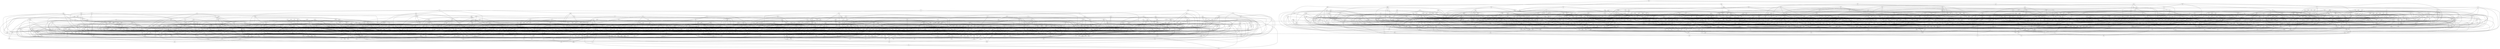graph G {

fmj -- cgz
fmj -- bbd
fmj -- jmx
fmj -- xdz
qfn -- vmq
qfn -- ljd
qfn -- rjg
qfn -- vdn
mxs -- sll
mxs -- rhj
mxs -- vnk
mxs -- klq
xvp -- qnc
xvp -- vxq
kmq -- qvz
kmq -- fcr
kmq -- sdx
nns -- dzx
nns -- gxz
nns -- mgd
nns -- fmh
xfg -- hks
xfg -- nxj
xfg -- trg
xfg -- pmc
snk -- kvn
snk -- cgz
hgb -- szk
dzt -- fbt
dzt -- fxc
dzt -- htk
nkb -- qph
nkb -- qfs
xrk -- gfx
rkz -- cbv
rkz -- tqs
rkz -- kpq
rkz -- nsh
rkz -- zcg
dzl -- cjf
dzl -- lxp
dzl -- tqb
kvn -- nmh
bts -- brz
bts -- tsz
bts -- ljs
bbh -- pxq
bbh -- hhm
bbh -- djh
bbh -- msn
bbh -- ddq
nsg -- mlr
dqv -- lls
dqv -- qvj
rld -- cxv
rld -- vmp
kjv -- kkq
jlp -- cmg
jlp -- kmv
jlp -- jqz
szp -- jvq
szp -- fln
szp -- ndd
szp -- hcb
zvq -- rcr
qnp -- brs
qnp -- pbg
qnp -- lls
fqn -- vbb
fqn -- dcx
fqn -- dgc
khn -- hsr
khn -- flf
khn -- llk
khn -- tmm
khn -- dbd
fjj -- tdm
fjj -- cbl
fjj -- qvq
bxf -- ddd
qsf -- zmr
qsf -- vtz
jbg -- cll
jbg -- pqp
jbg -- cjz
jbg -- cgz
ckc -- hgs
ckc -- gbk
grg -- bcp
xjn -- nxl
xjn -- rsl
xjn -- kjv
xjn -- qpm
xjn -- jjf
znx -- dbg
znx -- cpx
znx -- hjl
xhg -- rlv
xhg -- rsq
xhg -- ssn
xhg -- xtn
pqh -- vhz
pqh -- jqq
mqk -- ddd
mqk -- cpx
mqk -- kmk
nfl -- cfq
nfl -- snr
nfl -- mrh
jfj -- vzm
jfj -- dcc
jfj -- mpc
jfj -- xbd
mbl -- ljd
mbl -- spq
mbl -- qhz
mbl -- rhv
jrb -- bcp
ggf -- tlj
ggf -- xpr
ggf -- zns
ggf -- pqq
trl -- kfb
trl -- bpf
trl -- thd
trl -- bzh
rqq -- cfc
rqq -- qmb
rqq -- spb
cgb -- jtx
cpm -- dxf
cpm -- grr
mnl -- rmt
mnl -- tpv
mnl -- rcq
tbh -- pmc
tbh -- qkp
kms -- zlf
kms -- vgd
kms -- vmp
mtg -- hcr
qrx -- hgp
bjj -- ccv
bjj -- cbl
sld -- bpn
bkq -- dtv
bkq -- nbt
bkq -- vfc
bkq -- smd
mcn -- qcj
mcn -- pmj
mcn -- mss
mcn -- gcd
lnj -- mrv
qnc -- znp
rgj -- gxz
jhj -- grm
jhj -- dqc
jhj -- fcd
rtp -- skl
xct -- nqp
xct -- cnh
xct -- gml
lhd -- dgp
vnc -- nzk
vnc -- pmz
vnc -- bdg
vnc -- vff
qmd -- tkh
bvq -- zns
bvq -- zlh
bvq -- gks
bvq -- xvk
kjh -- gmk
kjh -- dzx
dgv -- csm
dgv -- qkp
dgv -- sls
dgv -- kkz
srp -- jln
srp -- qxn
lsm -- fgb
lsm -- jnd
lsm -- jgs
dmt -- mlp
znj -- pqn
znj -- fmh
ntt -- pkj
ntt -- hzh
nlh -- gpb
nlh -- xbq
nlr -- ngz
nlr -- xct
nlr -- zmm
nlr -- zgc
nlr -- qrn
ggh -- jjz
ggh -- cqj
ggh -- zpm
ggh -- zlf
kbs -- tfs
kbs -- kcd
kbs -- jhq
vbr -- jqq
jls -- mrj
jls -- sgj
jls -- kmk
zsb -- skj
zsb -- pqg
tnf -- hjg
tnf -- lxs
tnf -- zqp
tnf -- mlr
snc -- dcs
snc -- kqk
snc -- hsk
snc -- xpc
snc -- pmz
snc -- tnt
xck -- btj
xck -- rlv
bbl -- vhl
fvc -- ftm
fvc -- zlg
dpd -- jjz
dpd -- xck
dpd -- txs
dpd -- hks
dpd -- cgj
zgp -- jhj
zgp -- ctv
zgp -- xpl
zgp -- txt
shh -- vvn
shh -- fhq
ltv -- thd
ltv -- jlp
ltv -- rst
dhl -- kmq
dhl -- zxr
dhl -- ngp
dhl -- dtf
dhl -- hnq
qtx -- lcn
qtx -- zsr
qtx -- mvz
qtx -- gsl
zkx -- rsr
zkx -- plg
zkx -- ppv
zkx -- zrp
hqv -- zzg
qth -- fdg
qth -- bfx
qth -- ssn
rxg -- xzk
rxg -- sdk
rxg -- sxs
rxg -- fxg
rxg -- mvz
xlk -- dxf
sxc -- vhv
sxc -- jtb
sxc -- gqk
sxc -- ztk
sxc -- shh
sxc -- pns
sxc -- xdz
bfn -- mkm
bfn -- lrh
bfn -- qjm
bfn -- xjd
lkm -- tlj
lkm -- vch
lkm -- gxz
gqz -- cvz
gqz -- nkh
gqz -- sfj
gqz -- tqv
gqz -- pmj
lzj -- pgc
lzj -- rmt
lzj -- tjr
skn -- vbr
rxb -- snk
rxb -- cxz
rxb -- qth
qhv -- hcx
qhv -- zvb
qhv -- tlz
lgb -- dmn
lgb -- kcz
lgb -- crc
lgb -- htk
lgb -- tqd
lgb -- kcq
vfc -- kdh
vfc -- bzj
mxx -- qmt
mxx -- fhj
mxx -- pvc
mxx -- btj
ggj -- pkj
ggj -- dft
tgp -- bgr
tgp -- rtr
tgp -- hrg
krg -- qsr
krg -- jrb
krg -- pvk
krg -- slz
bjn -- pmv
bjn -- tgp
qpg -- cnh
qpg -- vck
qpg -- fmm
txs -- xgv
zlv -- rdp
zlv -- flb
zlv -- lxk
zlv -- nmc
mdl -- hzt
mdl -- sls
mdl -- cqd
mdl -- cln
nck -- slz
nck -- hnt
nck -- vbt
pgg -- lxn
pgg -- lxc
pgg -- sxt
gkc -- qrx
gkc -- zjd
kzq -- pff
kzq -- mft
kzq -- bpj
kzq -- plg
nkj -- smd
nkj -- xkt
nkj -- mrh
nkj -- gnt
mpv -- ctv
mpv -- cdh
mpv -- vfk
mpv -- tpv
mpv -- tng
srr -- nsf
srr -- klg
srr -- mlr
srr -- fcv
srr -- lqt
hlp -- xxz
hlp -- zsf
cnh -- lvj
cnh -- qvx
mjk -- ztr
mjk -- rtx
mjk -- vjt
lrk -- tqs
jzj -- dkx
jzj -- dsj
fbl -- jnm
fbl -- cbn
fbl -- jzj
fbl -- qxk
hkc -- zvq
hkc -- vhl
hkc -- hqv
hkc -- gch
vgp -- lqt
vgp -- zpn
vgp -- xfg
vgp -- klc
csj -- dmq
csj -- hdp
csj -- ztr
trh -- rld
trh -- jvk
pph -- hnm
pph -- qjm
hpv -- bsz
hpv -- qcd
hpv -- jrb
hpv -- hkx
tqf -- znk
tqf -- txd
tqf -- kbs
tqf -- tkh
nmp -- cgm
nmp -- zns
kzp -- klc
kzp -- kpd
rvk -- shb
rvk -- fcr
rvk -- tjj
gpb -- bds
gpb -- dgp
gpb -- hnm
mzm -- jtx
mzm -- ftk
hbf -- rdz
hbf -- hgb
qvd -- rtx
qvd -- rvk
dtm -- cxj
dtm -- sjt
dtm -- zzg
dtm -- cbv
lqp -- xdx
lqp -- vvl
lqp -- jkd
fvm -- hms
fvm -- cfq
fvm -- zgd
fvm -- fhp
fvm -- gch
cbl -- jqz
cbl -- lqt
ztr -- ntb
rcj -- jvh
rcj -- tlj
kvr -- pvk
kvr -- xcz
kvr -- zfb
kvr -- kxs
znk -- tdq
lvd -- xds
lvd -- lhv
lvd -- jbt
lvd -- pcl
cqd -- qvb
qbd -- pdp
qbd -- rdj
qbd -- hgn
qbd -- mgd
qbd -- jqn
sgx -- tjq
sgx -- jpc
crn -- jqq
crn -- sqz
crn -- rhv
crn -- smb
jrq -- hzq
jrq -- ffq
jrq -- szb
jrq -- fdg
qrr -- qpm
qrr -- gns
qrr -- vfc
qrr -- vvx
qrr -- sgt
kck -- nxl
kck -- zbm
kck -- brz
fch -- cmg
fch -- csf
jjh -- nmt
jjh -- kjf
jjh -- djk
jjh -- xdb
jjh -- dfv
lgp -- nvn
lgp -- ttr
lgp -- dqs
rgf -- kqx
hkp -- ndd
hkp -- pqh
hkp -- qnp
hkp -- dsf
hkp -- tgn
jmz -- jvm
jmz -- tqq
jmz -- kvq
jmz -- fpm
xfk -- zmv
xfk -- gtb
xfk -- qdh
xfk -- hrg
fxg -- kfb
fxg -- rhj
gkg -- dzx
cjg -- ztk
xqq -- dlv
xqq -- slb
xqq -- rgh
dzj -- gss
dzj -- gxz
qzb -- lhz
qzb -- czb
qzb -- dsf
qmb -- fcr
qmb -- lcz
bjl -- trt
bjl -- gcq
mll -- bfp
mll -- qqx
vfz -- tfz
vfz -- xdx
vfz -- lhc
zsj -- mgc
zsj -- rpf
grz -- mrj
grz -- llk
grz -- mss
grz -- qkc
lrv -- zxt
lrv -- hqv
lrv -- xjd
lrv -- vhd
cds -- dsh
cds -- kpb
cds -- jbt
cds -- pnd
cds -- xxh
gtr -- gng
gtr -- hps
gtr -- qmd
gtr -- jln
rjg -- kmk
rjg -- qbt
xkj -- jlf
npk -- pcm
npk -- bjn
npk -- hsr
qvn -- bpn
qvn -- zvq
qvn -- cpm
vjt -- pnk
tkc -- znt
tkc -- jnl
tkc -- brz
kvj -- xbq
kvj -- jns
kvj -- bvg
kvj -- pbg
qfg -- ktv
qfg -- fvn
nlj -- hxx
nlj -- hxs
nlj -- tvg
nlj -- jzr
svl -- dsz
svl -- vbf
hbk -- cqh
hbk -- sqz
hbk -- ksg
bhk -- psp
bhk -- xzk
bhk -- kkp
bhk -- ndj
tvg -- shm
tvg -- mnl
tvg -- dbr
tvg -- pbm
qff -- frf
qff -- zfk
qvb -- svz
rfm -- gfx
rfm -- nxb
rfm -- kbn
qnm -- mll
qnm -- mmt
qnm -- qcj
qnm -- nmc
qnm -- mfh
qnm -- hnz
qnm -- xbl
vln -- nbf
vln -- pgf
vln -- vhg
vln -- ztz
vln -- bpm
vln -- zxd
vln -- qpb
ngp -- zbs
ngp -- zbm
gzj -- tbq
gzj -- gbg
glx -- xzc
glx -- szc
tck -- hqb
tck -- nts
bxt -- vdk
bxt -- gml
xtp -- phj
hjs -- prr
hjs -- trg
fzm -- rgf
fzm -- cnh
fvs -- vmp
fvs -- srp
fvs -- pcc
fvs -- jbc
xxz -- dgp
xxz -- dtf
tnc -- jbt
tnc -- chk
tnc -- rcj
tnc -- xgq
tnc -- pgm
tnc -- nsm
hpj -- bjl
hpj -- pks
hpj -- nsf
hpj -- rjn
sqd -- qzk
sqd -- pjn
vvl -- czb
jhz -- sgp
jhz -- lvj
jhz -- qpg
jhz -- cnh
jgq -- fph
jgq -- gtj
jgq -- qsj
jvk -- jzq
jvk -- ktp
jvk -- rld
jvk -- pjr
cqk -- cgm
cqk -- thd
cqk -- qkz
cmz -- kgt
cmz -- pqp
cmz -- lnj
cmz -- rzb
bgr -- fhc
kcd -- kkm
kcd -- dzx
qqx -- ltf
qqx -- gdh
bpr -- fhq
tkt -- dxm
tkt -- bdr
tkt -- xpd
tkt -- hxx
vqf -- cgb
vqf -- kjk
vqf -- lgl
vqf -- szc
vqf -- svz
gpc -- qzc
gpc -- sqz
gpc -- zmv
mmn -- fhp
dxn -- qsf
pfn -- xcz
pfn -- vdx
pfn -- dpl
pfn -- pqn
fqg -- fzm
fqg -- smm
fqg -- qks
fqg -- lff
xjq -- pxq
xjq -- glx
xjq -- rjd
hms -- zvp
hms -- bmd
hms -- hrg
cxf -- fcv
cxf -- xpr
mvx -- nfl
mvx -- rdh
mvx -- bgr
mvx -- gzg
klq -- zdl
gkn -- xzc
gkn -- fbt
gkn -- fxc
cjf -- fcr
cjf -- sfj
xxh -- jtv
xxh -- dzj
xxh -- zvl
skr -- trg
skr -- zdl
tdx -- jqn
tdx -- bsz
tdx -- flt
tdx -- dxv
mnn -- lpm
mnn -- btj
mnn -- shh
jkb -- sxs
dzc -- fds
dzc -- sqt
dzc -- kkh
dzc -- vnn
hph -- csm
hph -- tdq
hph -- xsn
lkj -- rtr
lkj -- mll
lkj -- zsn
lkj -- dxm
dqs -- xxg
dqs -- fxl
ggx -- ncz
ggx -- jmq
blj -- zgx
blj -- zgv
blj -- svl
blj -- xbl
plm -- tkc
plm -- bbt
plm -- pkx
plm -- qxk
smf -- kmv
smf -- xgv
smf -- qmt
smf -- smm
csx -- gxc
csx -- bjd
csx -- mkn
csx -- fdg
csx -- pgd
csx -- hqs
xcs -- spl
xcs -- lgs
xcs -- jhm
xcs -- kvn
qvj -- zbx
dcc -- sqd
dcc -- grr
qxk -- gct
cvn -- tzf
cvn -- gbr
cvn -- sjr
cvn -- jdk
cvn -- tpv
cdl -- pjn
cdl -- xqg
cdl -- kjv
fkg -- dmq
fkg -- hfg
fkg -- drn
fkg -- znp
hns -- ltf
hns -- xxz
thx -- hbd
thx -- slb
thx -- jhq
thx -- bbj
thx -- kpd
fmm -- lxs
pgc -- nxb
pgc -- sgx
gjb -- bpr
gjb -- gjq
gjb -- xkj
cxh -- rkr
cxh -- jvh
cxh -- vbt
cxh -- vzs
nqp -- rcz
nqp -- dft
nqp -- rxk
nqp -- cmg
nqp -- mkr
jgz -- vdx
zxr -- bbl
lzp -- xtz
lzp -- bzh
lzp -- hpz
lzp -- rzb
qbn -- pnm
qbn -- xds
qbn -- hzh
lhs -- kgs
lhs -- gks
lhs -- jqb
lhs -- bsz
lhs -- fph
trs -- ftl
clp -- fcv
clp -- tbh
clp -- rpl
clp -- lmk
kfc -- bzl
kfc -- rpf
vtr -- nxj
lxm -- tng
jzb -- bpr
jzb -- rzb
qdt -- jqz
qdt -- vqk
qdt -- ngh
gnq -- nbt
gnq -- sjh
gnq -- pkx
gnq -- djb
hxt -- jtm
hxt -- bkn
hxt -- znt
pkj -- nhl
fbq -- ctv
sll -- kdl
jnm -- jzj
jnm -- cxj
sgt -- gsh
sgt -- qkr
sgt -- rtr
nfj -- sqr
nfj -- ggj
mkn -- thd
mkn -- pxp
dsh -- xkk
dsh -- pmc
tng -- zqf
ztz -- smf
ztz -- nmp
ztz -- tqq
ztz -- jgz
nqf -- bmd
nqf -- mlj
nqf -- qkn
nqf -- pmq
dnh -- rdb
dnh -- skl
tpm -- hzb
tpm -- tqv
tpm -- fxl
cvh -- rkk
cvh -- tzk
cvh -- fsq
qpd -- pjn
qpd -- dxl
phj -- kgt
qkp -- dcb
gsl -- jln
gsl -- pcl
gsl -- ths
rpl -- nhl
rpl -- fdn
knj -- tbh
knj -- prl
knj -- cqj
knj -- skk
knj -- jfd
hcx -- tjr
hcx -- jtm
hcx -- vtz
kjf -- xnq
kjf -- gnj
kjf -- rpd
dlt -- qsf
dlt -- xlk
dlt -- vvl
dlt -- njp
xsn -- rvv
lsv -- tpv
lsv -- rcr
lsv -- qdh
lsv -- tkg
rjv -- jdk
rjv -- jmq
rjv -- mfg
btl -- gxh
btl -- czs
btl -- znk
btl -- ssf
dxm -- hsf
dxm -- ttr
dxm -- gfj
qvp -- pvc
qvp -- ftk
qvp -- jgc
qvp -- zqp
gxm -- xbq
gxm -- vmq
gxm -- xvp
gxm -- mkm
gxm -- nbs
vxm -- dhk
vxm -- qvb
vxm -- czs
pnb -- pxp
pnb -- sjz
pnb -- cfl
pnb -- hvv
pnb -- xzc
pnb -- qxv
pnb -- gmk
spp -- ztr
bql -- ppb
bql -- sch
tqs -- xdj
xzk -- rzq
xzk -- rbv
tsg -- mbl
tsg -- nts
bqv -- nlx
bqv -- pvk
bqv -- cxz
ztk -- fbk
mvq -- xqj
mvq -- hfg
mvq -- hcx
mvq -- qhv
mvq -- ppk
qmk -- rcz
qmk -- jpz
qmk -- gcz
qmk -- zgs
nlx -- kcl
nlx -- nns
nlx -- nln
fbt -- ztk
fbt -- kqb
gks -- qml
gks -- kpd
lcr -- mhj
lcr -- dfl
lcr -- tqm
xpr -- hpk
xpr -- hkq
cnf -- xlr
cnf -- bbz
hcf -- lhv
hcf -- tmh
hcf -- ndj
vmj -- tck
vmj -- xxg
vmj -- gqt
vmj -- gfj
vmj -- gxk
nvn -- mnl
nvn -- nbt
nvn -- rpx
nvn -- zbx
nvn -- gqt
lxp -- hmt
lxp -- bdr
gbq -- gct
gbq -- dsj
ttj -- ckh
ttj -- fvk
ttj -- rkr
ttj -- snl
ttj -- rpd
bjq -- sxv
bjq -- pqg
zfz -- bds
zfz -- sfj
zfz -- grz
zfz -- jpv
kzr -- lxn
htg -- vzm
htg -- ccs
htg -- plx
htg -- txj
ckh -- jtz
ckh -- glx
gxx -- nxb
gxx -- dfl
gxx -- pjn
gxx -- bmd
rkk -- qpb
rkk -- hsv
rkk -- vkt
vdx -- mkl
vdx -- cjd
srd -- bgt
srd -- ddd
kvx -- fpt
kvx -- sgp
kvx -- rkn
ccs -- xpm
ccs -- lxm
ccs -- jsv
ccs -- vbr
ccs -- fds
tcn -- xxl
tcn -- jlp
tcn -- kgs
tcn -- xsc
fdt -- kdh
vfn -- xdj
vfn -- dxn
vfn -- zmr
csr -- cqj
gdp -- ttn
gdp -- pkp
gdp -- gns
drm -- jmq
drm -- kjf
drm -- ctk
drm -- jls
tzg -- kmv
tzg -- gcb
tzg -- kvn
svb -- thh
svb -- rnj
svb -- pgd
svb -- mdz
pmd -- rpd
pmd -- zfk
dfm -- hqb
dfm -- dmq
fpr -- ltj
fpr -- hjl
fpr -- rdp
zvz -- tqq
dfv -- dzk
dfv -- jkd
pqm -- cxz
pqm -- klc
mnj -- jqq
tzf -- qkr
tzf -- bgq
zhq -- cln
zhq -- qdt
zhq -- msj
zhq -- dcj
cjl -- qzc
cjl -- qst
cjl -- pgg
cjl -- ghc
pft -- tpp
pft -- jfd
pft -- xvl
pft -- gnz
xzq -- rdh
xzq -- djb
xzq -- dpz
xzq -- rnq
xzq -- xdb
zxd -- rxk
zxd -- dzt
zxd -- vtr
fhp -- xbq
kfj -- tnt
qdd -- zns
kdf -- hsf
kdf -- pjn
kdf -- gzg
qks -- zvl
tqm -- lrk
tqm -- spb
tqm -- rnn
cvv -- hpk
cvv -- qts
rhl -- snk
rhl -- mkr
rhl -- qrj
rhl -- nmp
jqd -- blr
jqd -- vtr
jqd -- pjr
mkr -- drd
mkr -- thh
fsj -- qvx
zbm -- xpd
zbm -- qcj
tlj -- scz
tlj -- pks
kpb -- vdk
kpb -- gcb
kpb -- pxp
kpb -- vdx
xcz -- lcn
xcz -- crl
xcz -- hsq
cvt -- cln
cvt -- mdd
xmd -- dhm
xmd -- vgn
xmd -- dtf
xmd -- qdg
rjd -- ndj
rjd -- ckh
hnz -- zfk
hnz -- cpm
hnz -- rpx
qxz -- hbd
qxz -- dzj
qxz -- zsr
qxz -- tfc
fvh -- pqm
fvh -- qxs
lnv -- vbf
lnv -- vgn
lnv -- tgp
dqq -- jzp
dqq -- npv
dqq -- gdh
dqq -- bgr
qzk -- qnc
qzk -- jqs
sqf -- hjg
pkx -- sgx
pkx -- xpm
mrl -- jpz
mrl -- ssn
mrl -- xvn
clc -- ddn
clc -- zfk
clc -- fvn
clc -- zcg
clc -- gnt
clc -- lsv
mgd -- vxs
mgd -- jtz
mgd -- qvq
ncv -- rvh
ncv -- shs
ncv -- pgj
ncv -- dgp
htp -- dcb
rdj -- bbd
bdh -- kkq
bdh -- dmq
bdh -- ctk
kql -- lgp
kql -- bbr
kql -- hxx
kql -- lkz
kql -- bql
vnk -- nck
vnk -- vkt
vnk -- xds
hbl -- nrh
hbl -- pll
hbl -- zvp
fdg -- xln
mkm -- ffv
njz -- skn
njz -- xdg
njz -- qnj
qqq -- nxl
qqq -- jpc
qqq -- rdp
mnd -- ggx
mnd -- qjm
mnd -- tqm
txj -- sjh
txj -- tlz
txj -- shz
mvv -- qvd
mvv -- srd
mvv -- tdj
mvv -- cjf
rhv -- zbs
rhv -- bxk
rhv -- flb
ddn -- spp
pmq -- dxt
pmq -- smd
pmq -- qkj
stv -- dln
zqh -- rpf
zqh -- xdx
zqh -- vxq
zqh -- fqb
sdl -- xnj
sdl -- mft
sdl -- jvn
sdl -- hbd
kdc -- pxl
kdc -- lsj
kdc -- zpx
kdc -- dcj
kdc -- cvv
vff -- nmh
jfd -- lcv
jfd -- jbk
vbf -- cqh
plj -- pcm
plj -- tqp
plj -- cnf
bpd -- tvp
bpd -- rln
bpd -- xfg
bpd -- vdx
qpm -- ggc
qpm -- bgt
mfh -- rjv
mfh -- zqx
mfh -- tdj
brn -- zgx
tmh -- vff
bvn -- bpr
bvn -- hsq
bvn -- zlg
bfj -- nlh
bfj -- ntr
bfj -- dsz
bfj -- cdl
bfj -- gnt
hpz -- rst
hpz -- pvb
cps -- tcx
cps -- ppv
cps -- sqf
cps -- zsb
dcs -- kqx
dcs -- bjd
mkj -- gch
mkj -- plj
ttt -- bds
ttt -- dvc
ttt -- gcd
ttt -- xzv
src -- hgs
src -- chz
src -- rjl
src -- dnf
dlh -- lkm
dlh -- qjj
dlh -- gng
dlh -- pss
xzv -- hjl
xzv -- vvl
xzv -- mfg
vnd -- rjn
vnd -- kpj
vnd -- nkb
vnd -- hvc
vnd -- hpj
tqp -- rdz
mbk -- zvl
mbk -- bsp
mbk -- qsr
gbr -- mnd
gbr -- dmt
gbr -- ljd
tkg -- bbr
jvh -- jgs
jvh -- zvz
rfn -- fpf
rfn -- hbf
rfn -- mtj
rfn -- cvl
rfn -- frh
rfn -- plm
rfn -- fvn
msn -- zjd
msn -- hxg
vdk -- nns
vdk -- bjq
tnl -- srd
tnl -- ntr
tnl -- pmv
hzb -- gdh
hzb -- tfz
hzb -- ltj
lls -- dmq
vqc -- dqv
vqc -- rsl
vqc -- qfx
vqc -- ddn
lxs -- pst
jqs -- xqg
jqs -- brs
jqs -- bgt
sjt -- cxk
sjt -- kmk
sjt -- hmt
mcg -- pks
mcg -- nkk
mcg -- crl
ksh -- kbs
ksh -- djh
ksh -- smm
ksh -- dqp
ksh -- xjf
ksh -- dhk
ksh -- hbd
rdb -- tpj
rdb -- zvb
rdb -- sxt
dhm -- brn
hsm -- fpf
hsm -- vqc
hsm -- chz
hsm -- ctk
hfx -- jzq
hfx -- xft
hfx -- hzq
hfx -- bxt
hfx -- mkr
xdq -- jsv
xdq -- dxl
xdq -- jkl
vfk -- vbf
vfk -- gzf
gxc -- mzm
pll -- hcn
cdh -- gfn
cdh -- rxq
cdh -- sch
cdh -- ckc
gcq -- cgz
gcb -- xsn
thh -- htp
thh -- rzq
csf -- pqg
csf -- ftl
smd -- lxm
dkc -- pmj
dkc -- tlz
xpd -- mlp
xpd -- fhc
zrr -- cjt
zrr -- xlx
zvl -- dlv
zvl -- djh
zvl -- bmm
zvl -- tfs
nsx -- pkd
nsx -- hkg
nsx -- xrv
nsx -- bbk
nsx -- dzj
tgm -- kgd
tgm -- jgq
tgm -- gfs
tgm -- zpm
ltj -- mvh
ltj -- rdh
ltj -- zgx
nxj -- tcz
nxj -- gss
gzq -- qfg
gzq -- kfc
gzq -- xdx
gzq -- pgj
gzq -- ksp
cxk -- xbd
jhp -- kpd
jhp -- lvd
jvq -- hqb
jvq -- qhz
jvq -- xrk
jvq -- tck
jjs -- nbs
jjs -- lvm
jjs -- bds
jjs -- nkh
jjs -- pnk
jjs -- dbr
jvm -- drd
jvm -- fdn
jvm -- jlp
fxl -- bgq
qcd -- jzq
qcd -- snf
qcd -- mql
bfr -- rzb
bfr -- hgp
knb -- nfb
knb -- ztr
vmg -- zpx
vmg -- jfl
vmg -- kqb
vmg -- xtp
gfn -- dpz
gfn -- shb
gfn -- pkx
mss -- rxq
qtc -- bgp
qtc -- xzf
qtc -- zsf
qtc -- btv
qtc -- xvp
cgj -- qvx
cgj -- znk
fxk -- lmk
fxk -- hvv
fxk -- gmk
fxk -- pqn
pjr -- cjd
pcl -- trs
jsq -- ckc
jsq -- nvq
jsq -- jnh
jsq -- mnj
lnr -- bjd
lnr -- lqt
lnr -- skr
lnr -- qdd
hgm -- zfg
hgm -- tlz
hgm -- sfj
bbk -- pxl
bbk -- csx
rnb -- gbk
rnb -- njp
rnb -- vfz
rnb -- lqp
lxn -- lxc
vps -- smb
vps -- mrj
vps -- htp
vps -- vcx
vps -- cvp
ldg -- kbc
ldg -- kbf
ldg -- czs
ldg -- tkf
ldg -- zvz
fpv -- qph
fpv -- tbn
fpv -- crc
fpv -- pzk
fpv -- lts
fpv -- vpr
tzv -- bdr
dcj -- bmm
qnj -- rvh
qnj -- zfg
znh -- bhf
znh -- tbq
znh -- zlf
sgp -- sjz
sgp -- skr
mnm -- pcl
mnm -- kfm
mnm -- pvb
mnm -- xkk
mnm -- qsr
ngz -- scz
ngz -- hsq
ngz -- rfq
crc -- gkl
crc -- msn
fcd -- sch
fcd -- hnq
slj -- nsg
slj -- pss
slj -- jbg
slj -- dsg
bbd -- kdl
drc -- fbp
drc -- hcc
drc -- pmj
drc -- sld
rtr -- gbq
lpx -- pbm
lpx -- nmc
qzn -- rzg
qzn -- tfz
qzn -- mjk
qzn -- pph
qzn -- ntb
rxq -- lcp
jvg -- ztr
jvg -- ddd
jvg -- qkk
jvg -- fhc
rnq -- ktv
rnq -- fcd
rnq -- gch
qbv -- nsf
qbv -- fdg
qbv -- nsx
flt -- kkz
flt -- cgj
flt -- cvv
flt -- sll
flt -- qth
zth -- rfq
zpx -- jhq
zpx -- kgt
qxs -- snf
qxs -- tdq
qxs -- gkg
qxs -- pxj
bmd -- ljd
tqn -- tcx
tqn -- chk
tqn -- tcz
cxz -- vpr
zlc -- rmt
zlc -- mrt
zlc -- fcd
ngb -- jkl
lfk -- tcz
lfk -- hzt
lfk -- ssn
lfk -- dcs
lfk -- ftk
prr -- kgd
prr -- qpg
prr -- qrx
dtv -- qvn
dtv -- fds
dtv -- cpm
hjc -- tzk
hjc -- lkr
hjc -- jnd
jns -- tmd
jns -- dfv
jns -- cfq
jns -- mjg
ftz -- spq
ftz -- dxt
ftz -- dtf
ftz -- hkc
ftz -- rqk
qkj -- fxl
qkj -- bxf
qkj -- dxl
qdg -- tgn
qdg -- dgp
qdg -- dxn
xbl -- lvz
xbl -- gnj
rgh -- csm
rgh -- bbj
rgh -- rxk
qfs -- vjn
gjc -- dcj
gjc -- sqf
gjc -- lts
gjc -- crl
gjc -- cll
tqk -- pnm
tqk -- nsg
zsn -- xjb
zsn -- smz
zsn -- cdl
qrn -- jvm
qrn -- hxg
qrn -- jzb
qpb -- fjj
qpb -- txs
hhh -- dzc
hhh -- bdh
hhh -- ndd
hhh -- plx
hhh -- qzk
dsz -- xqc
fvk -- slz
fvk -- zzb
bfx -- gcq
bbt -- tlz
bbt -- mlp
gng -- zdl
qmx -- hhk
qmx -- qnc
qmx -- jgj
qmx -- jng
qmx -- dgc
qmx -- nfq
djb -- hbf
djb -- frh
xzm -- dpl
xzm -- fjs
xzm -- rzv
xzm -- lhb
xzm -- snp
dkt -- sjr
dkt -- qkk
dkt -- qzb
jnl -- lhz
kqr -- smb
kqr -- ngp
kqr -- pmq
kqr -- rvj
jzp -- hgm
jzp -- vpv
jzp -- xlk
fhq -- plg
sjh -- nmt
sjh -- vhz
bfq -- zmv
rzg -- qhc
rzg -- jbd
rzg -- dlk
rzg -- rdz
bpf -- jgc
bpf -- qkp
hkg -- kgp
hkg -- zjv
hkg -- csr
hkg -- xnj
hsf -- crh
zrz -- tgn
zrz -- xpm
zrz -- mpc
nmx -- rbv
nmx -- tbq
nmx -- bxt
nmx -- hph
sdx -- sjr
frz -- pqq
frz -- hgp
frz -- ftl
frz -- lts
frz -- rgf
pdp -- zjd
pdp -- qrx
xlr -- cfc
zgd -- mrj
zgd -- bxk
zgd -- cqh
zgd -- xdx
xdb -- lhz
cvz -- lcp
xqj -- rdb
xqj -- hcn
xqj -- tzv
xqj -- fdt
kcq -- blr
kcq -- zdl
kcq -- xsn
kcq -- xtz
cdz -- prs
cdz -- hns
cdz -- tvg
cdz -- jnl
bgp -- ndd
bgp -- fpf
bgp -- dhm
lmk -- djz
lmk -- ndj
rlv -- qfs
tpx -- pnd
tpx -- xzc
tpx -- vhv
tpx -- kvl
gqk -- pnm
gqk -- cxf
dzz -- jgs
dzz -- vck
dzz -- rdj
jgj -- gjr
jgj -- mdb
jgj -- zgj
rfp -- rtp
rfp -- crh
rfp -- dbg
rfp -- zxt
rfp -- nkj
rnj -- npg
rnj -- xgv
rnj -- jtx
rnj -- tpp
gpv -- klm
gpv -- nmh
gpv -- zjd
zkj -- lhd
zkj -- kjv
zkj -- sgj
vnn -- jnl
vnn -- nvx
fvx -- gvv
fvx -- mpc
fvx -- bbl
fvx -- bxf
fvx -- qfg
jjg -- qxl
jjg -- cqc
jjg -- tqn
sdk -- dqp
sdk -- kfj
fxh -- tng
fxh -- gpb
hkq -- dnc
xbq -- tdj
fvv -- dnc
fvv -- jlf
rjl -- ntr
rjl -- ksg
rjl -- tkg
zsf -- fnl
hht -- qkk
hht -- vnn
hht -- rcr
hht -- cxk
hht -- bxk
gkl -- fmh
gkl -- jbk
gkl -- xgv
smz -- gns
smz -- zxr
smz -- pcm
mxh -- jtz
mxh -- fjs
mxh -- zzd
kxs -- xdz
kxs -- sxs
rcz -- zdr
zbn -- zlc
zbn -- pbl
zbn -- cpm
nqv -- dsf
hdv -- lxn
hdv -- xqc
ncz -- mlj
ncz -- crh
xgq -- fvc
xgq -- fdn
xgq -- qrj
xgq -- xrv
xgq -- bfx
plp -- nkl
plp -- mtt
plp -- bbk
qzd -- jgs
qzd -- rfq
qzd -- cjg
tgn -- lrk
sjz -- tvt
sjz -- tnx
fht -- tsz
fht -- dkx
fht -- qfq
szb -- jfb
kcz -- pxp
kcz -- vck
kcz -- crl
kcz -- jss
txb -- vzm
txb -- njz
txb -- xhl
txb -- kck
ght -- jhq
ght -- cxv
rdp -- ngb
xxg -- fnl
dmh -- rkr
dmh -- dqp
dmh -- snf
mrs -- ctv
mrs -- ndd
mrs -- bkf
mrs -- mnj
pgk -- tkg
pgk -- jqs
pgk -- dzl
zpm -- hkq
zpm -- mtz
zpm -- cjz
kkh -- dgc
kkh -- gvv
tcd -- bqv
tcd -- fcv
tcd -- klq
hqs -- jtb
hqs -- xlx
hcb -- fcd
hcb -- qxk
hcb -- hlp
hcb -- djb
nkq -- psl
nkq -- cqc
nkq -- jbc
nkq -- lhs
kfm -- pzk
kfm -- fph
qnk -- dfm
qnk -- cnf
qnk -- dsf
qnk -- frf
rfd -- tqb
rfd -- jng
rfd -- kpq
rfd -- hlp
rfd -- slq
rfd -- tzf
rqm -- vlt
rqm -- zdh
rqm -- bqv
nfr -- mmn
pmv -- bfq
pmv -- vfq
pmv -- vhl
svz -- kkz
mdv -- lpc
mdv -- pdp
mdv -- szc
pcr -- zxd
pcr -- xxd
pcr -- xds
pcr -- bzh
ssn -- tqq
mql -- rhj
djk -- ljd
djk -- nvx
djk -- tdj
djk -- sdx
lhb -- tpp
fhj -- fdg
fhj -- ccv
fhj -- xds
slz -- fmm
jtm -- ctv
jtm -- gfx
jtm -- vrr
cgx -- vxs
cgx -- qlm
cgx -- dlv
cgx -- kfj
hkx -- qxs
hkx -- kzp
hkx -- mnh
hkx -- tbh
gdc -- pvb
gdc -- gtj
gdc -- gvz
gdc -- sls
jhm -- cfl
jhm -- jtz
jhm -- cjt
dxv -- tvd
dxv -- rkg
dxv -- hzq
dxv -- ptf
sqh -- cll
sqh -- hsq
sqh -- nrn
sqh -- jhk
bpj -- bmm
fps -- bgq
fps -- fxl
xcd -- jqz
xcd -- gvz
xcd -- bfx
xcd -- tcd
xcd -- pkd
xcd -- psp
jkd -- fds
jkd -- mrt
jkd -- crh
tsz -- rtp
lmc -- zzd
lmc -- ths
lmc -- dmn
bpm -- xzc
bpm -- pfx
bpm -- pdp
mhq -- hsr
mhq -- jmm
mhq -- kbn
pxj -- snp
pxj -- pgd
kkm -- jjz
cln -- gzj
czb -- lvz
vdf -- ngh
vdf -- bvn
vdf -- xlh
vdf -- xvh
fpm -- jkb
fpm -- dmh
hxl -- rcz
hxl -- fpm
fnf -- xlr
fnf -- tpm
fnf -- dqc
fnf -- cvz
fnf -- cbz
ngv -- mrh
ngv -- sjt
ngv -- tpl
hcd -- vpr
hcd -- dqj
hcd -- ntt
hcd -- gnz
hcd -- spl
cxp -- fvv
pkl -- drb
pkl -- lvj
pkl -- pmz
tbn -- rlv
tbn -- nsg
tbn -- trh
pbl -- lxk
pbl -- hmt
pbl -- ncz
jkq -- hqb
jkq -- tgp
jkq -- mlj
cvl -- tsg
cvl -- lgj
cvl -- sld
qkc -- cvz
qkc -- prs
hrq -- drd
hrq -- dcb
hrq -- fsq
hrq -- zsb
ffv -- zqx
ffv -- vpv
ffv -- bbr
lch -- ftj
lch -- str
lch -- lcv
lch -- qxn
xxd -- ntt
xxd -- qts
xxd -- klg
tcx -- szb
fzd -- cbl
fzd -- bfr
fzd -- jrb
jxb -- rjn
jxb -- pvb
jxb -- qmd
jxb -- mrl
dzv -- qfx
dzv -- flb
dzv -- hxh
dzv -- xxb
jvc -- kjh
jvc -- dmn
jvc -- zvz
jvc -- bsp
nbs -- qkr
gml -- dsh
qfx -- plj
qfx -- qkc
nmm -- qjm
nmm -- bbr
vzk -- mrv
vzk -- nln
vzk -- cqd
vzk -- tqd
vzk -- xtz
vzk -- htp
vzk -- tvt
xls -- rjd
xls -- pgd
xls -- snf
xls -- jnn
bhp -- mxh
bhp -- hgn
bhp -- nkl
bhp -- smm
nts -- mvh
zdh -- gpk
nkl -- xgv
nkl -- nxj
rst -- rzq
dxc -- xvl
dxc -- fzm
dxc -- hgp
dxc -- fbt
kjz -- dsg
kjz -- grg
kjz -- znj
qsj -- lgl
tbf -- bmd
tbf -- rpx
tbf -- lxm
kbf -- pcl
ksp -- dxt
ksp -- hnq
ppr -- pcm
ppr -- nkd
ppr -- hqv
njj -- nvx
njj -- frh
njj -- fht
njj -- lzj
jfl -- nxv
jfl -- nbf
jfl -- kvq
fpq -- pgk
fpq -- gvv
fpq -- jrk
fpq -- qhc
czs -- lgl
kts -- gjq
kts -- vkt
kts -- klc
kts -- cgb
kts -- gml
nnk -- sdx
nnk -- zvq
nnk -- nfb
zfp -- dsz
zfp -- xkt
zfp -- qpm
zfp -- mqk
bqx -- zsn
bqx -- lcr
bqx -- rps
mkf -- jqs
mkf -- nlh
mkf -- dkt
mkf -- qnj
mkf -- mdb
hsk -- tmh
hsk -- trg
hsk -- kvl
chs -- skl
chs -- chz
chs -- gvb
sgj -- hdp
pqp -- gng
pqp -- qxl
pqp -- jfb
qsk -- xzx
qsk -- dxf
qsk -- spb
qsk -- gnt
qtv -- tkf
qtv -- bnf
qtv -- tcx
qtv -- jqd
qtv -- pzk
qtv -- hkq
bvg -- mfg
bvg -- rqq
bvg -- hdv
hvs -- jpz
jnh -- frf
jnh -- dcc
jnh -- qvj
xhl -- pbm
xhl -- gvb
xhl -- sjr
xvh -- cgm
xvh -- vst
lpm -- hps
lpm -- cqk
lpm -- gbv
sxh -- cqj
sxh -- rqm
sxh -- hzt
sxh -- jqb
sxh -- qcd
sxh -- jpz
cll -- xkj
cll -- zth
jvb -- shs
jvb -- jns
jvb -- brn
jvb -- npv
mnh -- bpf
mnh -- gkg
mnh -- fgb
ltz -- xpm
ltz -- vkg
ltz -- fdt
ltz -- bfp
qph -- kvq
pxl -- pmc
pxl -- vkt
pxl -- vqk
rzv -- dzn
rzv -- tkh
rzv -- vvn
dvh -- zcs
dvh -- qhz
dvh -- rvh
tvm -- njb
tvm -- lhz
tvm -- mvh
qsl -- nfj
qsl -- tvp
qsl -- ffq
trt -- bbj
cbz -- zfk
cbz -- fvn
cbz -- qhz
jgd -- kpd
jgd -- hhm
jgd -- lhv
jgd -- kvx
skk -- blr
skk -- jss
skk -- zpx
skk -- tcz
skk -- qsr
mvz -- djz
mvz -- tzg
mvz -- kcl
rvj -- rlr
mmt -- bzl
mmt -- hls
vhh -- dcb
vhh -- cxp
vhh -- csm
jng -- qkc
jng -- xzq
jng -- pbm
gzf -- txt
gzf -- dmt
gzf -- pdg
hcc -- rnn
hcc -- cjf
hcc -- szk
tbx -- cdl
tbx -- lhd
tbx -- tlz
tbx -- ctk
xkk -- bcp
xkk -- gpk
xkk -- fmm
psl -- tqd
psl -- trs
psl -- tnt
xxl -- jfb
xxl -- qvq
xxl -- zzb
xxl -- fdq
plk -- mss
plk -- zvb
plk -- dvh
vpv -- dsj
mtq -- gtj
mtq -- hxl
mtq -- jvm
mtq -- fjj
mtq -- lnj
plx -- nxb
plx -- jnh
plx -- zgj
nxl -- vrr
nxl -- tpj
lrh -- ntr
lrh -- smt
lrh -- jqs
qlm -- fsj
qlm -- kkm
qlm -- gcb
qlm -- gkc
qbt -- knf
qbt -- dzk
jvz -- sxs
jvz -- fph
jvz -- tnt
jvz -- nln
bbz -- bds
bbz -- slq
bbz -- ltj
bbz -- vfq
kkp -- zzb
kkp -- szb
kkp -- rzb
mxq -- jlf
mxq -- rbv
frd -- lhb
frd -- xmf
frd -- gpk
frd -- dft
fql -- bzl
fql -- knb
fql -- tjq
fql -- llk
dkx -- gch
pzj -- mdd
pzj -- qmd
pzj -- zrr
bdv -- rdz
bdv -- nqv
bdv -- tqb
bdv -- mnj
dzk -- zbs
dzk -- jnl
msj -- xtt
msj -- mtz
msj -- nzk
pjg -- fbk
pjg -- znh
pjg -- chk
pjg -- vjn
ftl -- fmm
rkr -- lqt
vgf -- dhm
vgf -- lhc
vgf -- lcz
vgf -- dnh
vgf -- brz
vgf -- rvg
vgf -- qqx
pgd -- rzb
kpj -- vst
kpj -- fch
kpj -- bgz
rsr -- mkl
rsr -- nzk
rsr -- zpn
rsr -- hxg
jmm -- qvj
jmm -- vqz
jmm -- bbz
slq -- qzc
slq -- pmv
gxh -- pmz
gxh -- xtp
rsq -- psp
rsq -- vdx
llk -- tlz
rkg -- bjd
rkg -- hjg
tfs -- qmd
tfs -- szb
tfs -- vck
zlh -- szc
cqz -- vfq
lgs -- gpk
lgs -- gxc
lgs -- mbk
xbd -- nrh
xbd -- cpx
gbv -- rzq
xft -- jkb
xft -- lpc
xft -- rgj
xnj -- kjk
xnj -- zjd
pxx -- knb
pxx -- lxc
pxx -- vjt
ndj -- gtj
vzm -- jnl
vzm -- czb
znt -- vhz
znt -- fbq
znt -- fps
vvz -- lzj
vvz -- nmt
vvz -- cxk
vvz -- jbd
pkp -- qmb
flq -- pst
flq -- hxl
flq -- zth
flq -- skk
trc -- qbv
trc -- dnc
trc -- dmh
trc -- hjg
fbp -- hns
fbp -- vjt
fbp -- xbq
nsc -- jgz
nsc -- fgb
nsc -- zlh
jgc -- zjd
qjm -- hmt
tjr -- pgc
tjr -- lxp
fln -- mmn
fln -- kkh
tdj -- snr
krs -- kzr
krs -- txt
krs -- lxp
krs -- hls
fqb -- tqp
fqb -- dfm
fqb -- rvj
vhd -- qzc
vhd -- dkx
dnd -- fqn
dnd -- gfs
dnd -- dpd
dnd -- qpc
rln -- ccv
rln -- djz
rln -- jtx
gqt -- ljd
gqt -- ttq
brq -- mbr
brq -- sfd
brq -- tpm
brq -- qkv
gtb -- xdq
gtb -- gjr
gtb -- ppr
zqk -- hfg
zqk -- fqb
zqk -- nmt
zqk -- tzv
smb -- xxb
smb -- njb
fpf -- kkq
jzr -- jpc
spq -- bfq
spq -- hnq
bfs -- thf
bfs -- qkp
bfs -- slb
bfs -- jhp
dpl -- snp
svk -- qsj
svk -- snl
svk -- dqp
blk -- mdv
blk -- zrr
blk -- zjv
blk -- kvl
blk -- fbk
pks -- bpj
ddd -- brz
ddd -- bgq
mjg -- vbr
mjg -- brz
xdz -- ght
xdz -- gvz
rlr -- sch
rlr -- rcr
pxh -- nsm
pxh -- mxq
xvq -- jxb
xvq -- gxz
xvq -- sxv
xvq -- jqd
lff -- hcr
hkr -- gnj
hkr -- vgn
hkr -- psr
hkr -- mkj
mtf -- bsp
mtf -- lff
mtf -- tzg
mtf -- fvh
hnt -- kqx
hnt -- vhv
hnt -- bbd
hvc -- phj
hvc -- pxq
hvc -- rfq
bzj -- pbg
bzj -- smt
bzj -- tqv
tdl -- zkj
tdl -- njb
tdl -- nrh
tdl -- tqs
hhm -- vff
dzn -- slb
dzn -- jfb
plh -- hnm
plh -- zmv
plh -- xcr
mzc -- kzr
mzc -- jtm
mzc -- dgc
mzc -- kdf
gfs -- dcb
zlf -- cgb
zlf -- fld
zlf -- mxq
kpq -- xns
kpq -- vhl
kpq -- dxn
qts -- zdr
ddq -- xlx
ddq -- kqb
ddq -- qmt
ddq -- jmx
lvm -- njp
lvm -- xcr
lvm -- qqx
rtt -- znk
rtt -- pff
rtt -- ngz
zcg -- zzg
grr -- fbq
vmq -- ghc
kbx -- sxv
kbx -- cqk
kbx -- fhd
kbx -- trt
gvb -- tjq
gvb -- chm
mzt -- lqp
mzt -- gpc
mzt -- xfx
mzt -- vps
xpk -- pkl
xpk -- nrn
xpk -- rpl
xpk -- bjq
rkq -- znx
rkq -- rjg
rkq -- xzq
rkq -- vjt
vvn -- fhq
vvn -- hgn
vvn -- bhf
mtt -- rkr
mtt -- spl
mtt -- pjr
jtb -- jqb
hcq -- csj
hcq -- ddh
hcq -- dkb
shs -- sqd
shs -- cqz
jdk -- hdp
vbb -- gkl
vbb -- dcs
vbb -- jgq
gjq -- nxv
gjq -- dlv
xpl -- sbt
xpl -- vgn
xpl -- bpn
fjd -- lhd
fjd -- cnf
fjd -- mkj
fjd -- mdb
xzc -- lcv
xzc -- kfj
ltf -- hls
ltf -- dpz
nrn -- sqr
nrn -- rlv
nrn -- qts
bdg -- lvj
bdg -- nbf
bdg -- tmh
nfb -- rdz
nfb -- zzg
jvn -- tpp
jvn -- xdz
ksq -- ktp
ksq -- pvk
ksq -- ssk
ksq -- jpz
ksq -- vjn
lks -- vvx
lks -- vdn
lks -- bxf
lks -- rdh
lks -- cvp
lks -- nrh
gnz -- cjt
fgv -- pmv
fgv -- mfg
fgv -- jvs
fgv -- kkq
bpb -- mkn
bpb -- zdr
bpb -- mql
bpb -- grg
zrp -- kfb
zrp -- pns
zrp -- dmh
zkc -- lhs
zkc -- zpx
zkc -- gxh
zkc -- stv
nzk -- kfm
nzk -- tmh
czc -- trh
czc -- skj
czc -- ktj
czc -- gbg
qst -- jsv
qst -- hrg
qst -- hns
ddh -- ppb
ddh -- llj
xjb -- ckc
xjb -- nfr
xjb -- txt
frn -- xvk
frn -- qsr
frn -- npg
frn -- pdf
jgf -- zmm
jgf -- shx
jgf -- plg
jgf -- gqk
gzg -- cqz
gzg -- xzx
djl -- gml
djl -- spl
djl -- jnd
djl -- qml
rnn -- vtz
xtz -- vqk
dbg -- mlj
dbg -- rnn
dbg -- sqz
ffq -- csr
ffq -- lvj
rps -- sld
rps -- ntb
crb -- nmm
crb -- smt
crb -- sbt
pkd -- cjd
pkd -- pjr
lxk -- zsf
lxk -- bkn
scd -- jln
scd -- xqq
scd -- cvt
scd -- lhv
hps -- fsj
hps -- hvs
shx -- cxp
shx -- gcz
rtx -- lcz
cvp -- pll
cvp -- qkr
xtt -- qxv
xtt -- cjg
xtt -- cxp
xtt -- fdq
bqt -- djz
bqt -- jqn
bqt -- qvb
bqt -- mtg
rqk -- gch
rqk -- pmd
rqk -- jnm
pnd -- jgc
pnd -- rvv
vxq -- knf
vxq -- ktv
vxq -- xnq
bxk -- xdg
hcn -- gjr
pqk -- xkj
pqk -- sls
pqk -- lgs
pqk -- tpp
nfq -- zfg
nfq -- jkl
xlh -- dln
xlh -- dnc
xlh -- mdd
nsm -- rbv
qpc -- kkp
qpc -- rzb
qpc -- kfb
qpc -- fvk
fdn -- qxv
zfb -- zzb
zfb -- mkl
zfb -- kkz
zfb -- tdm
nmd -- rxb
nmd -- xjq
nmd -- bhf
nmd -- csr
cjz -- hcf
cjz -- zjv
cjz -- ftk
ppk -- skn
ppk -- kfc
ppk -- fbq
xzx -- bfq
tpj -- rfm
tpj -- gcd
tfc -- rst
tfc -- lgl
zgc -- csx
zgc -- xlx
zgc -- gpv
pdg -- nmt
pdg -- zvb
ppv -- nmh
chz -- jpv
chz -- spb
dgc -- xlr
nkd -- hnq
nkd -- kzr
nkd -- xrk
nkd -- zqx
pqn -- jqb
ths -- xgv
ths -- klm
xqv -- jkz
xqv -- xkh
xqv -- qsf
xqv -- zgj
xqv -- gnj
xqv -- nfl
vld -- hhk
vld -- qzn
vld -- bkf
vld -- lrm
gmc -- snf
gmc -- gkl
gmc -- hpk
gmc -- tfs
pnk -- vkg
pnk -- grr
dlk -- xrk
dlk -- xqg
xnm -- svb
xnm -- sqf
xnm -- lkr
xnm -- hjs
xnm -- scz
jjf -- qkk
jjf -- pkp
jjf -- xnq
xkt -- jsv
xkt -- psj
xkt -- cvp
cfl -- mrv
cfl -- pvc
cfl -- gcz
thf -- nkb
thf -- jnd
thf -- fgb
ftm -- scz
ftm -- cgz
ftm -- fcv
lrm -- hxx
ccv -- kgt
qml -- pnb
qml -- pxh
qjl -- zrr
qjl -- nqp
qjl -- sqr
qjl -- trs
bmc -- tvt
bmc -- tqk
bmc -- rgj
bmc -- tgm
vhz -- szk
ssk -- npg
ssk -- fdq
ssk -- ndj
qjb -- cmg
qjb -- tqk
qjb -- btj
qjb -- hjs
zhm -- ddd
zhm -- fht
zhm -- drn
zhm -- gxk
njp -- zsj
njp -- dxt
njp -- cqh
njp -- pph
xjd -- zcg
xjd -- nbs
xjd -- ddh
xjd -- rps
jpv -- mrh
jpv -- dlm
shb -- ggc
mdd -- cgz
tpl -- ssd
chk -- tqd
ptr -- mbr
ptr -- dtv
ptr -- dnf
ptr -- rvk
ptr -- xdj
jbd -- sfj
jbd -- fnl
rck -- pmd
rck -- tsz
rck -- ckc
rck -- rvh
txz -- zgv
txz -- xzf
txz -- prs
rcd -- plh
rcd -- gdh
rcd -- dsj
vdn -- dhl
vdn -- dbc
vdn -- knf
pcf -- pll
pcf -- nkh
pcf -- gvv
pcf -- qff
shm -- dxf
lpc -- vst
zzd -- ngh
zzd -- qts
zzd -- fvv
dhk -- kvq
dhk -- qvq
xrv -- bbj
npv -- nmc
npv -- gbk
pgf -- znj
pgf -- hkg
pgf -- ght
pgm -- vmp
pgm -- snp
pgm -- pff
pgm -- hpk
pgm -- thk
lpg -- jzr
lpg -- nmm
lpg -- tnl
lpg -- qmb
vrr -- dlm
kgp -- jzq
kgp -- xtp
tnq -- rvv
tnq -- qbn
tnq -- cvt
tnq -- znk
cqc -- qkz
cqc -- kcd
cqc -- kbf
cqc -- bjj
pkf -- rdj
pkf -- grq
pkf -- rjd
pkf -- tqk
lqc -- klg
lqc -- vxm
lqc -- xfg
lqc -- pqm
mqv -- bgt
mqv -- rcq
mqv -- hdv
mqv -- fvn
jcb -- tqp
jcb -- txz
jcb -- tpl
jcb -- rcr
xvk -- kxs
xvk -- cln
bmm -- xkk
fmc -- zlg
fmc -- csf
fmc -- trg
fmc -- ckh
fmc -- mft
xmf -- nbf
xmf -- nhl
rvg -- lpx
rvg -- pqh
grm -- ttr
grm -- rpd
prl -- lkr
prl -- xhp
prl -- rxk
hxj -- ppv
hxj -- djh
hxj -- ddq
hxj -- vch
hxj -- pkl
hxj -- zjv
hxj -- zlh
qgn -- bgz
qgn -- tlj
qgn -- rsq
qgn -- hqs
qgn -- xln
nnn -- bsp
nnn -- kjz
nnn -- jvm
nnn -- gfs
jfp -- nbt
jfp -- zqf
jfp -- vvz
jfp -- ndd
jfp -- khn
rmz -- fvv
rmz -- gzj
rmz -- hbd
pss -- gnz
pss -- fxk
pss -- kdl
pss -- fvh
pss -- fxg
ggc -- drn
dvc -- ggc
dvc -- tmm
dvc -- gfx
ftj -- pxj
ftj -- srp
ftj -- cjg
qxl -- hzh
qxl -- ngh
qxl -- bzh
xxb -- qpd
xxb -- nvq
xxb -- gxk
znn -- nmd
znn -- tnq
znn -- smf
znn -- gkn
qkn -- fhp
sqr -- zqp
sqr -- cxv
cgt -- pft
cgt -- chq
cgt -- glt
cgt -- svz
flf -- zqf
flf -- nfq
hsr -- rvg
hsv -- dcs
hsv -- pst
hsv -- bbd
gbk -- ltf
ktj -- nfj
ktj -- vqk
ktj -- mzm
cxj -- ngb
cxj -- vtz
btv -- zxt
btv -- zgd
btv -- zbx
xzf -- hsf
xzf -- sjr
xzf -- ngb
gxk -- tzv
mlp -- fxl
spt -- gsh
spt -- vhd
spt -- tqv
spt -- tsg
spt -- lgp
vqz -- pbg
vqz -- nnk
qsg -- rvh
qsg -- bds
qsg -- xcr
pbg -- lrk
pbg -- gct
pbg -- lxc
sgg -- ddn
sgg -- qzb
sgg -- nvx
sgg -- psj
nvq -- cqz
jlt -- lpc
jlt -- jlf
ztf -- plk
ztf -- qcl
ztf -- zvp
ztf -- gfj
ktp -- jnd
ktp -- hpz
tnx -- hzq
sqz -- cfq
fhd -- xvl
fhd -- rbv
xxc -- qst
xxc -- clz
xxc -- ztj
xxc -- fps
qrj -- vst
qrj -- xrv
jnn -- qfs
jnn -- cbl
jnn -- bcp
psp -- thd
lzm -- ccv
lzm -- mcg
lzm -- kjk
lzm -- zhq
lzm -- hjc
nkk -- qfs
nkk -- jbc
sqt -- dbd
sqt -- dfl
zfg -- xrk
dxl -- mvh
pqq -- rgf
pqq -- cbl
lgj -- cfc
lgj -- zmv
lgj -- ttq
lcv -- rbv
dvf -- qkn
dvf -- xcr
dvf -- vqz
dvf -- sjr
dvf -- knb
mlz -- rtx
mlz -- smz
mlz -- fpr
mlz -- cbv
mlz -- ttr
pht -- kkm
pht -- vbt
pht -- hzh
pht -- hgn
kbc -- dmn
kbc -- nmp
kbc -- thf
pcc -- tkh
pcc -- xln
xfx -- jpc
xfx -- dqc
xfx -- qvz
xfx -- pdg
xfx -- zmr
hnd -- jkl
hnd -- gsh
hnd -- ggc
hnd -- cvz
pfm -- tnx
pfm -- qpc
pfm -- vxs
pfm -- dzz
grb -- cqk
grb -- glt
grb -- fsq
grb -- stv
bhr -- xgq
bhr -- fmh
bhr -- pdp
bhr -- kgp
bhr -- mql
jhb -- nkk
jhb -- bpj
jhb -- fjs
jhb -- fsj
jhb -- cjt
lkz -- tmm
lkz -- hdp
jrk -- ssd
jrk -- hjl
jrk -- dmt
hxs -- vrr
hxs -- tqs
hxs -- njb
sxv -- kpd
xvn -- jjz
xvn -- zth
xvn -- chk
vvx -- pkp
bsz -- frn
llr -- jng
llr -- hms
llr -- jzr
llr -- gjr
llr -- hcq
drb -- vbz
drb -- rgj
xhp -- phj
xhp -- nhl
xhp -- jbt
xhp -- zrr
kqb -- qvx
pff -- bhf
pff -- bfr
znf -- zgx
znf -- tdl
znf -- xbd
znf -- hsr
znf -- vkg
znf -- hxt
hhk -- xxg
hhk -- llj
qdh -- ksg
qdh -- gqt
qdh -- snr
xjf -- tvt
xjf -- mlr
xjf -- xln
xjf -- tvp
dbc -- mrt
dbc -- sqt
dbc -- xdg
zmj -- klm
zmj -- lgs
zmj -- nsf
zmj -- xvh
ptf -- pxq
ptf -- vpr
ptf -- tdm
crp -- jzb
crp -- grq
crp -- bsg
crp -- jvn
crp -- hjg
svr -- zgj
svr -- tqb
svr -- fxh
svr -- xxb
qjj -- jvh
qjj -- rzq
qjj -- fch
qjj -- hxg
jtv -- hhm
jtv -- kjk
jtv -- jnn
vzs -- kqb
vzs -- qzd
vzs -- pnm
rmt -- vfn
zcs -- zvb
zcs -- zbs
psr -- ksg
psr -- rfm
psr -- lkj
cbt -- jpz
cbt -- lff
cbt -- clp
cbt -- plp
xdj -- znp
bsg -- fvc
bsg -- lts
jkz -- npk
jkz -- vvx
jkz -- frf
jkz -- fqb
cfc -- lcp
qxn -- dln
qxn -- grq
qxn -- sll
cfm -- xck
cfm -- jgz
cfm -- lpm
cfm -- qks
kqk -- hcr
kqk -- zpn
kqk -- jbk
kqk -- nck
pns -- fxc
pns -- fph
vgn -- mlj
vgn -- shz
jss -- fgb
jss -- jlt
vgd -- dzn
vgd -- jqz
vgd -- qxv
vgd -- jhp
xkh -- tfz
xkh -- mgc
xkh -- xpd
vbz -- cjd
vbz -- gbg
vbz -- hvs
sbt -- kdh
sbt -- kzr
sbt -- dnf
zmm -- mtg
zmm -- jqd
glt -- jkb
glt -- jqz
xtn -- tvp
xtn -- vhh
xtn -- vst
xtn -- rld
mpc -- tjq
mpc -- qbt
nfn -- vjt
nfn -- kmk
nfn -- mmt
nfn -- xdb
kfb -- pvc
kfb -- klg
kfb -- pcc
mdb -- hfg
mdb -- qvz
fpt -- hzh
qcx -- fzd
qcx -- hmg
qcx -- gss
qcx -- bbk
qcx -- lxs
tjj -- qcj
tjj -- xnq
tjj -- vfq
lhc -- xns
lhc -- nqv
ttn -- mkm
ttn -- vxq
rsl -- nfb
rsl -- tmd
rsl -- hcn
rsl -- rpx
rsl -- nts
prc -- prs
prc -- shm
prc -- fhp
prc -- crb
prc -- flf
zvp -- qvz
bkf -- skl
bkf -- fhc
bkf -- spp
bkf -- xqc
smt -- xns
klc -- zdh
jbq -- mrs
jbq -- xqc
jbq -- mhq
jbq -- hnd
lkr -- kqx
mtj -- zcs
mtj -- nvq
mtj -- bbz
rvh -- vbr
brs -- cpx
brs -- ghc
gzs -- jjg
gzs -- svk
gzs -- kgd
gzs -- pcc
gzs -- fhd
gzs -- qdd
sfd -- svl
sfd -- lsk
sfd -- bbl
gsh -- znp
xsc -- jlt
xsc -- cxf
xsc -- bsg
tvd -- kcl
tvd -- fjs
tnn -- qxs
tnn -- tnq
tnn -- pvc
tnn -- cxp
bnf -- lsj
bnf -- jnn
bnf -- gkc
rjn -- nhl
rjn -- jnd
blr -- zdh
dft -- pzj
ssf -- gss
ssf -- bjj
ssf -- nxv
mdz -- jqn
mdz -- gcq
mdz -- mft
jsx -- zxr
jsx -- qsg
jsx -- ttq
jsx -- dkc
tzk -- pkj
tzk -- tqf
tzk -- qph
gff -- kkm
gff -- rmz
gff -- stv
gff -- cxv
zsr -- jbk
zsr -- ssk
gvn -- nfr
gvn -- qqq
gvn -- jdk
gvn -- nvx
gvn -- vfk
gvn -- tjq
qzg -- pxh
qzg -- gbv
qzg -- zfb
qzg -- nxv
qzg -- kms
lcn -- snf
lcn -- htp
gfj -- snr
gfj -- xdg
fsq -- kbf
hdq -- gct
hdq -- gvv
hdq -- jkq
hdq -- qvd
cbn -- qrr
cbn -- gdp
cbn -- zcg
cbn -- vmj
kmk -- qfg
ljs -- rjl
ljs -- flf
ljs -- spp
jhk -- nsc
jhk -- zgs
jhk -- lmc
jhk -- drd
cnr -- qsl
cnr -- kbx
cnr -- gjb
cnr -- jtv
qbq -- hsr
qbq -- zgv
qbq -- jvs
qbq -- rvg
xpc -- txs
xpc -- gvz
xpc -- gzj
jlm -- znx
jlm -- ghc
jlm -- kdf
vkg -- ksp
fld -- vch
fld -- vbt
fld -- srr
fld -- npg
cjp -- kdh
cjp -- rcd
cjp -- mjg
lgd -- psl
lgd -- cvh
lgd -- lmk
lgd -- szb
fzp -- lnv
fzp -- ndd
fzp -- hcc
fzp -- zrz
cxv -- xgv
rnk -- lgj
rnk -- dbc
rnk -- vhd
vhg -- smm
vhg -- fpt
vhg -- nsm
dlm -- hls
dlm -- hgb
pzb -- gbk
pzb -- dsj
pzb -- qhc
pzb -- znt
dcx -- nln
dcx -- cjt
dcx -- qks
zgs -- zlg
zgs -- qmt
cgm -- skj
bkn -- tdj
bkn -- lcz
bkn -- cbv
bdr -- bfp
bdr -- dfl
vcx -- lpx
vcx -- vkg
vcx -- xdq
vvj -- jns
vvj -- shb
vvj -- lvz
vvj -- nkh
vvj -- dbr
llj -- zqx
llj -- dqc
llj -- dlm
gmk -- dln
gmk -- skj
pjq -- rnk
pjq -- zxh
pjq -- dpz
pjq -- hgb
pjq -- bqx
kbb -- nfr
kbb -- lkz
kbb -- vmq
kbb -- xzx
prj -- tfc
prj -- hcr
prj -- tvd
prj -- klm
prj -- trt
prj -- pqg
plt -- tkf
plt -- xls
plt -- zpx
plt -- qmt
rlj -- pst
rlj -- jhk
rlj -- vmg
rlj -- rkg
bzm -- dnf
bzm -- dsj
bzm -- lrm
bzm -- gns
bzm -- ktv
dkb -- dbd
dkb -- vpv
dkb -- znp
lbk -- rlr
lbk -- tbf
lbk -- tvm
lbk -- ltz
pdf -- mtg
pdf -- cqd
pdf -- bfx
rtv -- pzk
rtv -- xlx
rtv -- vch
rtv -- npg
ppb -- fnl
ppb -- kkh
vbt -- nbf
mhj -- xns
mhj -- dgp
mhj -- rcq
hmg -- hzt
hmg -- vxs
hmg -- pcc
fxc -- tdm
tmd -- xbd
tmd -- chm
bzl -- xqg
bzl -- drn
mkl -- qsj
hxh -- tdj
hxh -- grm
hxh -- lrm
kcb -- gcd
kcb -- rcd
kcb -- bts
kcb -- cjp
dmv -- gkg
dmv -- pxl
dmv -- sdk
dmv -- hks
qkz -- hcf
qkz -- mrv
dvv -- cvz
dvv -- ctk
dvv -- jsv
dvv -- szk
txd -- jtb
txd -- shx
txd -- nrn
sns -- dcx
sns -- pxh
sns -- ltv
sns -- dpl
mtz -- hvs
mtz -- hvv
mtz -- grq
mbr -- rtp
mbr -- ssd
qlg -- cjg
qlg -- nkl
qlg -- qdd
qlg -- kjh
qlg -- fpt
qlg -- cvv
hlx -- zbn
hlx -- rpf
hlx -- dnh
hlx -- jlm
lsk -- hbl
lsk -- nqv
lsk -- bfp
pgj -- nxb
pgj -- ttq
xds -- kmv
xvl -- kzp
xvl -- vqf
ftg -- lxc
ftg -- skn
ftg -- chm
ftg -- mvh
zxh -- pxx
zxh -- bjn
zxh -- lls
zxh -- hbk
zxh -- psj
tbq -- hcr
tbq -- gbv
tbq -- tnx
hcm -- ggx
hcm -- bql
hcm -- gbq
hcm -- nsh
bnh -- mgc
bnh -- pcm
bnh -- sfd
bnh -- nlj
bnh -- zgv
vsf -- kbn
vsf -- gzf
vsf -- frh
vsf -- tdj
mfn -- xzx
mfn -- bpn
mfn -- knf
mfn -- qpd
ztj -- dkc
ztj -- sgj
ztj -- flb
shz -- hrg
shz -- zsj
jbc -- pvb
bgz -- gcq
bgz -- vtr
vlt -- bjl
vlt -- dsg
vlt -- cln
vlt -- drb
str -- rdj
str -- hhm
dsg -- gbg
vpr -- fbk
kgs -- gxc
kgs -- bxt
kgs -- nsg
jmx -- scz
jmx -- rcj
ssd -- rcq
ssd -- dxl
htk -- hvv
htk -- lhb
tdq -- mft
sxt -- pmj
sxt -- zmr
hgs -- ntb
hgs -- tpl
nmb -- kcl
nmb -- rcz
nmb -- zvl
nmb -- bfx
dqj -- dzj
dqj -- nzk
dqj -- zqp
qfq -- pcm
qfq -- zqf
qfq -- mrj
jcq -- fxh
jcq -- chs
jcq -- qkn
jcq -- nmt
tkf -- xkj
chm -- jmq
vjn -- gss
mrt -- rdz
mrt -- zfk
fdq -- rvv
fxr -- shm
fxr -- qrr
fxr -- ttn
fxr -- lcp
fxr -- kbn
zbx -- dlk
zbx -- spb
zpn -- kdl
xqc -- qcj
jqn -- kvl
pfx -- hks
pfx -- vhv
pfx -- dhk
pfx -- trt
rpx -- hnm
qcl -- brn
qcl -- vfq
qcl -- vtz
thk -- kqx
thk -- mnn
thk -- rtt
qhc -- spb
clz -- ftz
clz -- vzm
clz -- spt
kgd -- nxj
rvm -- bbt
rvm -- zmv
rvm -- qvz
rvm -- dqs
rvm -- ngv
dbr -- chz
zdr -- fdq
psj -- sfj
jvs -- tsz
jvs -- rvj
jvs -- fdt
snl -- ggj
snl -- gcz
rbr -- zxt
rbr -- tmm
rbr -- mmn
rbr -- jpv
nsf -- pst
nhl -- lnj
nhl -- grg
qkv -- vbf
qkv -- qsg
qkv -- fln
qkv -- dqv
qkv -- qff
nsh -- cpm
nsh -- xlk
nsh -- psj
chq -- fmm
chq -- dhk
chq -- qmd
rkn -- skj
rkn -- lsm
rkn -- str
rkn -- klq
rkn -- xmf
rkn -- qsj
lsj -- rhj
lsj -- xtz
lvz -- rxq
dbd -- mgc
}
